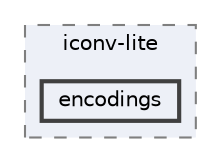 digraph "encodings"
{
 // INTERACTIVE_SVG=YES
 // LATEX_PDF_SIZE
  bgcolor="transparent";
  edge [fontname=Helvetica,fontsize=10,labelfontname=Helvetica,labelfontsize=10];
  node [fontname=Helvetica,fontsize=10,shape=box,height=0.2,width=0.4];
  compound=true
  subgraph clusterdir_033b6729e4cd55b5d1136dc7025dd3b4 {
    graph [ bgcolor="#edf0f7", pencolor="grey50", label="iconv-lite", fontname=Helvetica,fontsize=10 style="filled,dashed", URL="dir_033b6729e4cd55b5d1136dc7025dd3b4.html",tooltip=""]
  dir_aca5d5f85988ebaa61a1fd5b8a22f041 [label="encodings", fillcolor="#edf0f7", color="grey25", style="filled,bold", URL="dir_aca5d5f85988ebaa61a1fd5b8a22f041.html",tooltip=""];
  }
}
